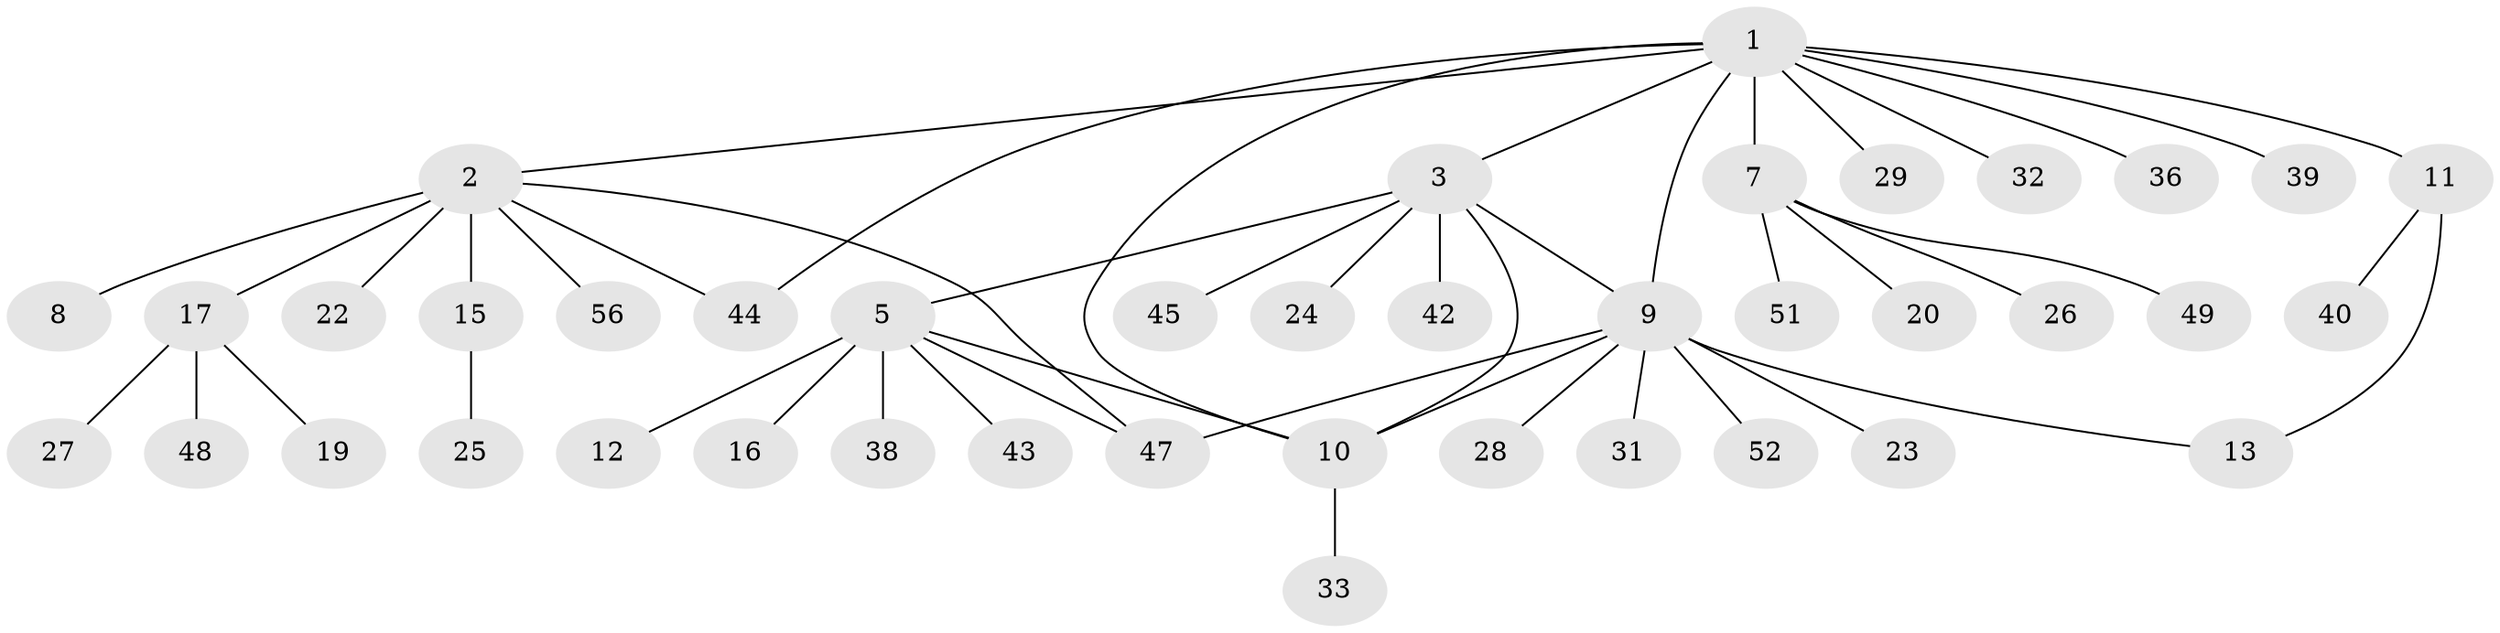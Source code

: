 // Generated by graph-tools (version 1.1) at 2025/23/03/03/25 07:23:55]
// undirected, 41 vertices, 48 edges
graph export_dot {
graph [start="1"]
  node [color=gray90,style=filled];
  1 [super="+30"];
  2 [super="+14"];
  3 [super="+4"];
  5 [super="+6"];
  7 [super="+50"];
  8;
  9 [super="+34"];
  10 [super="+46"];
  11 [super="+55"];
  12;
  13 [super="+35"];
  15 [super="+18"];
  16;
  17 [super="+21"];
  19;
  20;
  22;
  23;
  24;
  25;
  26;
  27;
  28 [super="+41"];
  29;
  31;
  32 [super="+37"];
  33;
  36;
  38;
  39 [super="+53"];
  40 [super="+54"];
  42;
  43;
  44;
  45;
  47;
  48;
  49;
  51;
  52;
  56;
  1 -- 2;
  1 -- 3;
  1 -- 7;
  1 -- 9;
  1 -- 10;
  1 -- 11;
  1 -- 29;
  1 -- 32;
  1 -- 36;
  1 -- 39;
  1 -- 44;
  2 -- 8 [weight=2];
  2 -- 15;
  2 -- 17;
  2 -- 22;
  2 -- 44;
  2 -- 47;
  2 -- 56;
  3 -- 5;
  3 -- 10;
  3 -- 24;
  3 -- 42;
  3 -- 45;
  3 -- 9;
  5 -- 16;
  5 -- 38 [weight=2];
  5 -- 10;
  5 -- 43;
  5 -- 12;
  5 -- 47;
  7 -- 20;
  7 -- 26;
  7 -- 49;
  7 -- 51;
  9 -- 10;
  9 -- 13;
  9 -- 23;
  9 -- 28;
  9 -- 31;
  9 -- 47;
  9 -- 52;
  10 -- 33;
  11 -- 40;
  11 -- 13;
  15 -- 25;
  17 -- 19;
  17 -- 27;
  17 -- 48;
}
